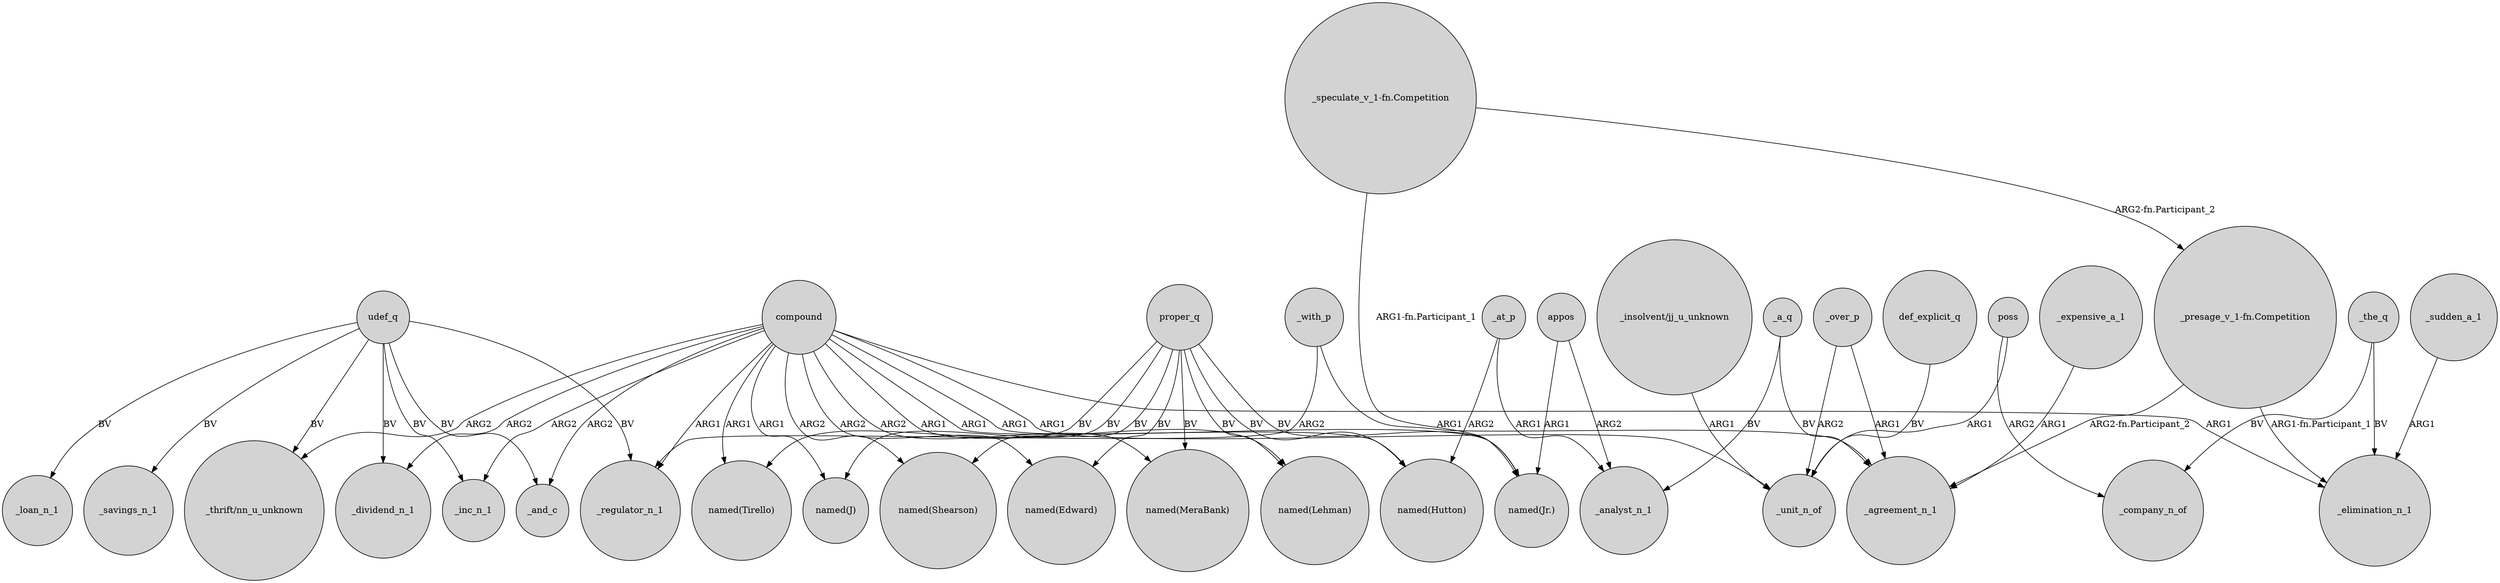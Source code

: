 digraph {
	node [shape=circle style=filled]
	udef_q -> _savings_n_1 [label=BV]
	udef_q -> _dividend_n_1 [label=BV]
	compound -> "named(Hutton)" [label=ARG1]
	udef_q -> _regulator_n_1 [label=BV]
	compound -> "named(Shearson)" [label=ARG2]
	compound -> _dividend_n_1 [label=ARG2]
	appos -> "named(Jr.)" [label=ARG1]
	compound -> "named(J)" [label=ARG1]
	udef_q -> _loan_n_1 [label=BV]
	compound -> "named(Edward)" [label=ARG2]
	proper_q -> "named(Hutton)" [label=BV]
	_at_p -> "named(Hutton)" [label=ARG2]
	proper_q -> "named(Jr.)" [label=BV]
	udef_q -> _and_c [label=BV]
	proper_q -> "named(Shearson)" [label=BV]
	compound -> _and_c [label=ARG2]
	_a_q -> _analyst_n_1 [label=BV]
	compound -> "named(MeraBank)" [label=ARG2]
	compound -> "named(Lehman)" [label=ARG1]
	"_presage_v_1-fn.Competition" -> _agreement_n_1 [label="ARG2-fn.Participant_2"]
	udef_q -> _inc_n_1 [label=BV]
	poss -> _company_n_of [label=ARG2]
	_at_p -> _analyst_n_1 [label=ARG1]
	compound -> _inc_n_1 [label=ARG2]
	_over_p -> _agreement_n_1 [label=ARG1]
	def_explicit_q -> _unit_n_of [label=BV]
	compound -> _elimination_n_1 [label=ARG1]
	appos -> _analyst_n_1 [label=ARG2]
	proper_q -> "named(MeraBank)" [label=BV]
	_a_q -> _agreement_n_1 [label=BV]
	"_insolvent/jj_u_unknown" -> _unit_n_of [label=ARG1]
	compound -> "_thrift/nn_u_unknown" [label=ARG2]
	_the_q -> _elimination_n_1 [label=BV]
	_sudden_a_1 -> _elimination_n_1 [label=ARG1]
	"_speculate_v_1-fn.Competition" -> "named(Jr.)" [label="ARG1-fn.Participant_1"]
	_with_p -> _regulator_n_1 [label=ARG2]
	_over_p -> _unit_n_of [label=ARG2]
	proper_q -> "named(Edward)" [label=BV]
	compound -> _regulator_n_1 [label=ARG1]
	proper_q -> "named(Tirello)" [label=BV]
	proper_q -> "named(Lehman)" [label=BV]
	poss -> _unit_n_of [label=ARG1]
	compound -> "named(Tirello)" [label=ARG1]
	compound -> _unit_n_of [label=ARG1]
	"_speculate_v_1-fn.Competition" -> "_presage_v_1-fn.Competition" [label="ARG2-fn.Participant_2"]
	proper_q -> "named(J)" [label=BV]
	"_presage_v_1-fn.Competition" -> _elimination_n_1 [label="ARG1-fn.Participant_1"]
	_the_q -> _company_n_of [label=BV]
	udef_q -> "_thrift/nn_u_unknown" [label=BV]
	_expensive_a_1 -> _agreement_n_1 [label=ARG1]
	compound -> "named(Jr.)" [label=ARG1]
	_with_p -> _agreement_n_1 [label=ARG1]
}

